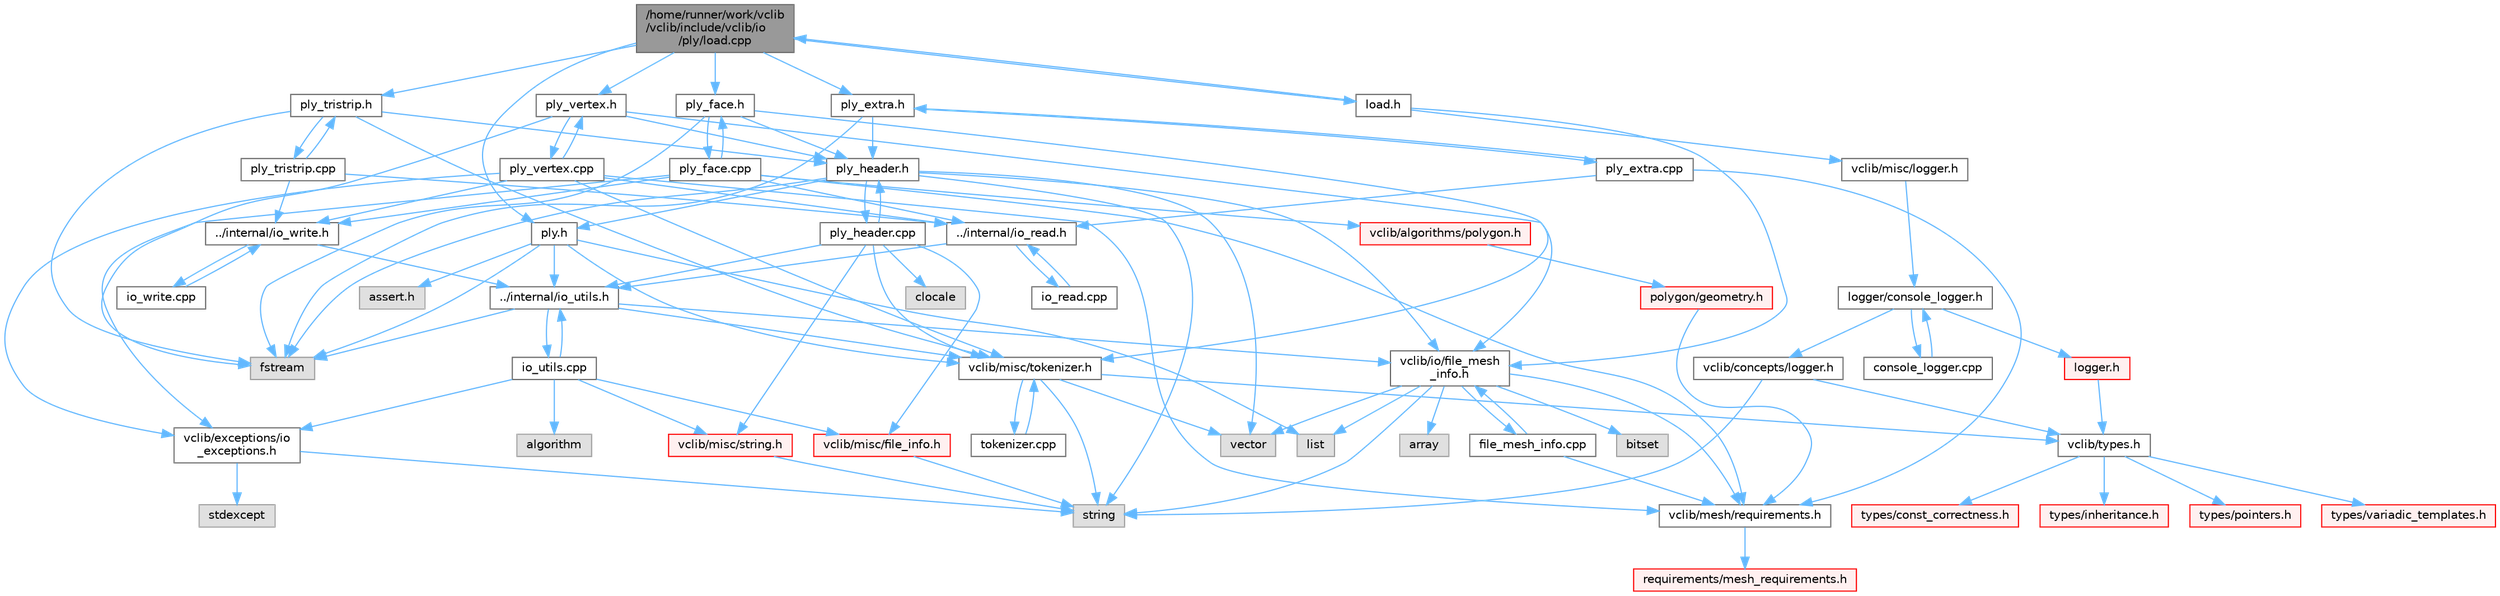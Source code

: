 digraph "/home/runner/work/vclib/vclib/include/vclib/io/ply/load.cpp"
{
 // LATEX_PDF_SIZE
  bgcolor="transparent";
  edge [fontname=Helvetica,fontsize=10,labelfontname=Helvetica,labelfontsize=10];
  node [fontname=Helvetica,fontsize=10,shape=box,height=0.2,width=0.4];
  Node1 [label="/home/runner/work/vclib\l/vclib/include/vclib/io\l/ply/load.cpp",height=0.2,width=0.4,color="gray40", fillcolor="grey60", style="filled", fontcolor="black",tooltip=" "];
  Node1 -> Node2 [color="steelblue1",style="solid"];
  Node2 [label="load.h",height=0.2,width=0.4,color="grey40", fillcolor="white", style="filled",URL="$ply_2load_8h.html",tooltip=" "];
  Node2 -> Node3 [color="steelblue1",style="solid"];
  Node3 [label="vclib/io/file_mesh\l_info.h",height=0.2,width=0.4,color="grey40", fillcolor="white", style="filled",URL="$file__mesh__info_8h.html",tooltip=" "];
  Node3 -> Node4 [color="steelblue1",style="solid"];
  Node4 [label="array",height=0.2,width=0.4,color="grey60", fillcolor="#E0E0E0", style="filled",tooltip=" "];
  Node3 -> Node5 [color="steelblue1",style="solid"];
  Node5 [label="list",height=0.2,width=0.4,color="grey60", fillcolor="#E0E0E0", style="filled",tooltip=" "];
  Node3 -> Node6 [color="steelblue1",style="solid"];
  Node6 [label="string",height=0.2,width=0.4,color="grey60", fillcolor="#E0E0E0", style="filled",tooltip=" "];
  Node3 -> Node7 [color="steelblue1",style="solid"];
  Node7 [label="vector",height=0.2,width=0.4,color="grey60", fillcolor="#E0E0E0", style="filled",tooltip=" "];
  Node3 -> Node8 [color="steelblue1",style="solid"];
  Node8 [label="bitset",height=0.2,width=0.4,color="grey60", fillcolor="#E0E0E0", style="filled",tooltip=" "];
  Node3 -> Node9 [color="steelblue1",style="solid"];
  Node9 [label="vclib/mesh/requirements.h",height=0.2,width=0.4,color="grey40", fillcolor="white", style="filled",URL="$requirements_8h.html",tooltip=" "];
  Node9 -> Node10 [color="steelblue1",style="solid"];
  Node10 [label="requirements/mesh_requirements.h",height=0.2,width=0.4,color="red", fillcolor="#FFF0F0", style="filled",URL="$mesh__requirements_8h.html",tooltip=" "];
  Node3 -> Node183 [color="steelblue1",style="solid"];
  Node183 [label="file_mesh_info.cpp",height=0.2,width=0.4,color="grey40", fillcolor="white", style="filled",URL="$file__mesh__info_8cpp.html",tooltip=" "];
  Node183 -> Node3 [color="steelblue1",style="solid"];
  Node183 -> Node9 [color="steelblue1",style="solid"];
  Node2 -> Node184 [color="steelblue1",style="solid"];
  Node184 [label="vclib/misc/logger.h",height=0.2,width=0.4,color="grey40", fillcolor="white", style="filled",URL="$misc_2logger_8h.html",tooltip=" "];
  Node184 -> Node185 [color="steelblue1",style="solid"];
  Node185 [label="logger/console_logger.h",height=0.2,width=0.4,color="grey40", fillcolor="white", style="filled",URL="$console__logger_8h.html",tooltip=" "];
  Node185 -> Node186 [color="steelblue1",style="solid"];
  Node186 [label="logger.h",height=0.2,width=0.4,color="red", fillcolor="#FFF0F0", style="filled",URL="$misc_2logger_2logger_8h.html",tooltip=" "];
  Node186 -> Node16 [color="steelblue1",style="solid"];
  Node16 [label="vclib/types.h",height=0.2,width=0.4,color="grey40", fillcolor="white", style="filled",URL="$types_8h.html",tooltip=" "];
  Node16 -> Node17 [color="steelblue1",style="solid"];
  Node17 [label="types/const_correctness.h",height=0.2,width=0.4,color="red", fillcolor="#FFF0F0", style="filled",URL="$types_2const__correctness_8h.html",tooltip=" "];
  Node16 -> Node19 [color="steelblue1",style="solid"];
  Node19 [label="types/inheritance.h",height=0.2,width=0.4,color="red", fillcolor="#FFF0F0", style="filled",URL="$inheritance_8h.html",tooltip=" "];
  Node16 -> Node20 [color="steelblue1",style="solid"];
  Node20 [label="types/pointers.h",height=0.2,width=0.4,color="red", fillcolor="#FFF0F0", style="filled",URL="$types_2pointers_8h.html",tooltip=" "];
  Node16 -> Node21 [color="steelblue1",style="solid"];
  Node21 [label="types/variadic_templates.h",height=0.2,width=0.4,color="red", fillcolor="#FFF0F0", style="filled",URL="$variadic__templates_8h.html",tooltip=" "];
  Node185 -> Node197 [color="steelblue1",style="solid"];
  Node197 [label="vclib/concepts/logger.h",height=0.2,width=0.4,color="grey40", fillcolor="white", style="filled",URL="$concepts_2logger_8h.html",tooltip=" "];
  Node197 -> Node6 [color="steelblue1",style="solid"];
  Node197 -> Node16 [color="steelblue1",style="solid"];
  Node185 -> Node198 [color="steelblue1",style="solid"];
  Node198 [label="console_logger.cpp",height=0.2,width=0.4,color="grey40", fillcolor="white", style="filled",URL="$console__logger_8cpp.html",tooltip=" "];
  Node198 -> Node185 [color="steelblue1",style="solid"];
  Node2 -> Node1 [color="steelblue1",style="solid"];
  Node1 -> Node199 [color="steelblue1",style="solid"];
  Node199 [label="ply.h",height=0.2,width=0.4,color="grey40", fillcolor="white", style="filled",URL="$ply_8h.html",tooltip=" "];
  Node199 -> Node23 [color="steelblue1",style="solid"];
  Node23 [label="assert.h",height=0.2,width=0.4,color="grey60", fillcolor="#E0E0E0", style="filled",tooltip=" "];
  Node199 -> Node200 [color="steelblue1",style="solid"];
  Node200 [label="fstream",height=0.2,width=0.4,color="grey60", fillcolor="#E0E0E0", style="filled",tooltip=" "];
  Node199 -> Node5 [color="steelblue1",style="solid"];
  Node199 -> Node201 [color="steelblue1",style="solid"];
  Node201 [label="vclib/misc/tokenizer.h",height=0.2,width=0.4,color="grey40", fillcolor="white", style="filled",URL="$tokenizer_8h.html",tooltip=" "];
  Node201 -> Node6 [color="steelblue1",style="solid"];
  Node201 -> Node7 [color="steelblue1",style="solid"];
  Node201 -> Node16 [color="steelblue1",style="solid"];
  Node201 -> Node202 [color="steelblue1",style="solid"];
  Node202 [label="tokenizer.cpp",height=0.2,width=0.4,color="grey40", fillcolor="white", style="filled",URL="$tokenizer_8cpp.html",tooltip=" "];
  Node202 -> Node201 [color="steelblue1",style="solid"];
  Node199 -> Node203 [color="steelblue1",style="solid"];
  Node203 [label="../internal/io_utils.h",height=0.2,width=0.4,color="grey40", fillcolor="white", style="filled",URL="$io__utils_8h.html",tooltip=" "];
  Node203 -> Node200 [color="steelblue1",style="solid"];
  Node203 -> Node3 [color="steelblue1",style="solid"];
  Node203 -> Node201 [color="steelblue1",style="solid"];
  Node203 -> Node204 [color="steelblue1",style="solid"];
  Node204 [label="io_utils.cpp",height=0.2,width=0.4,color="grey40", fillcolor="white", style="filled",URL="$io__utils_8cpp.html",tooltip=" "];
  Node204 -> Node203 [color="steelblue1",style="solid"];
  Node204 -> Node97 [color="steelblue1",style="solid"];
  Node97 [label="algorithm",height=0.2,width=0.4,color="grey60", fillcolor="#E0E0E0", style="filled",tooltip=" "];
  Node204 -> Node205 [color="steelblue1",style="solid"];
  Node205 [label="vclib/exceptions/io\l_exceptions.h",height=0.2,width=0.4,color="grey40", fillcolor="white", style="filled",URL="$io__exceptions_8h.html",tooltip=" "];
  Node205 -> Node80 [color="steelblue1",style="solid"];
  Node80 [label="stdexcept",height=0.2,width=0.4,color="grey60", fillcolor="#E0E0E0", style="filled",tooltip=" "];
  Node205 -> Node6 [color="steelblue1",style="solid"];
  Node204 -> Node206 [color="steelblue1",style="solid"];
  Node206 [label="vclib/misc/file_info.h",height=0.2,width=0.4,color="red", fillcolor="#FFF0F0", style="filled",URL="$file__info_8h.html",tooltip=" "];
  Node206 -> Node6 [color="steelblue1",style="solid"];
  Node204 -> Node209 [color="steelblue1",style="solid"];
  Node209 [label="vclib/misc/string.h",height=0.2,width=0.4,color="red", fillcolor="#FFF0F0", style="filled",URL="$string_8h.html",tooltip=" "];
  Node209 -> Node6 [color="steelblue1",style="solid"];
  Node1 -> Node212 [color="steelblue1",style="solid"];
  Node212 [label="ply_vertex.h",height=0.2,width=0.4,color="grey40", fillcolor="white", style="filled",URL="$ply__vertex_8h.html",tooltip=" "];
  Node212 -> Node3 [color="steelblue1",style="solid"];
  Node212 -> Node213 [color="steelblue1",style="solid"];
  Node213 [label="ply_header.h",height=0.2,width=0.4,color="grey40", fillcolor="white", style="filled",URL="$ply__header_8h.html",tooltip=" "];
  Node213 -> Node7 [color="steelblue1",style="solid"];
  Node213 -> Node6 [color="steelblue1",style="solid"];
  Node213 -> Node200 [color="steelblue1",style="solid"];
  Node213 -> Node3 [color="steelblue1",style="solid"];
  Node213 -> Node199 [color="steelblue1",style="solid"];
  Node213 -> Node214 [color="steelblue1",style="solid"];
  Node214 [label="ply_header.cpp",height=0.2,width=0.4,color="grey40", fillcolor="white", style="filled",URL="$ply__header_8cpp.html",tooltip=" "];
  Node214 -> Node213 [color="steelblue1",style="solid"];
  Node214 -> Node215 [color="steelblue1",style="solid"];
  Node215 [label="clocale",height=0.2,width=0.4,color="grey60", fillcolor="#E0E0E0", style="filled",tooltip=" "];
  Node214 -> Node206 [color="steelblue1",style="solid"];
  Node214 -> Node209 [color="steelblue1",style="solid"];
  Node214 -> Node201 [color="steelblue1",style="solid"];
  Node214 -> Node203 [color="steelblue1",style="solid"];
  Node212 -> Node200 [color="steelblue1",style="solid"];
  Node212 -> Node216 [color="steelblue1",style="solid"];
  Node216 [label="ply_vertex.cpp",height=0.2,width=0.4,color="grey40", fillcolor="white", style="filled",URL="$ply__vertex_8cpp.html",tooltip=" "];
  Node216 -> Node212 [color="steelblue1",style="solid"];
  Node216 -> Node201 [color="steelblue1",style="solid"];
  Node216 -> Node9 [color="steelblue1",style="solid"];
  Node216 -> Node205 [color="steelblue1",style="solid"];
  Node216 -> Node217 [color="steelblue1",style="solid"];
  Node217 [label="../internal/io_read.h",height=0.2,width=0.4,color="grey40", fillcolor="white", style="filled",URL="$io__read_8h.html",tooltip=" "];
  Node217 -> Node203 [color="steelblue1",style="solid"];
  Node217 -> Node218 [color="steelblue1",style="solid"];
  Node218 [label="io_read.cpp",height=0.2,width=0.4,color="grey40", fillcolor="white", style="filled",URL="$io__read_8cpp.html",tooltip=" "];
  Node218 -> Node217 [color="steelblue1",style="solid"];
  Node216 -> Node219 [color="steelblue1",style="solid"];
  Node219 [label="../internal/io_write.h",height=0.2,width=0.4,color="grey40", fillcolor="white", style="filled",URL="$io__write_8h.html",tooltip=" "];
  Node219 -> Node203 [color="steelblue1",style="solid"];
  Node219 -> Node220 [color="steelblue1",style="solid"];
  Node220 [label="io_write.cpp",height=0.2,width=0.4,color="grey40", fillcolor="white", style="filled",URL="$io__write_8cpp.html",tooltip=" "];
  Node220 -> Node219 [color="steelblue1",style="solid"];
  Node1 -> Node221 [color="steelblue1",style="solid"];
  Node221 [label="ply_face.h",height=0.2,width=0.4,color="grey40", fillcolor="white", style="filled",URL="$ply__face_8h.html",tooltip=" "];
  Node221 -> Node200 [color="steelblue1",style="solid"];
  Node221 -> Node201 [color="steelblue1",style="solid"];
  Node221 -> Node213 [color="steelblue1",style="solid"];
  Node221 -> Node222 [color="steelblue1",style="solid"];
  Node222 [label="ply_face.cpp",height=0.2,width=0.4,color="grey40", fillcolor="white", style="filled",URL="$ply__face_8cpp.html",tooltip=" "];
  Node222 -> Node221 [color="steelblue1",style="solid"];
  Node222 -> Node223 [color="steelblue1",style="solid"];
  Node223 [label="vclib/algorithms/polygon.h",height=0.2,width=0.4,color="red", fillcolor="#FFF0F0", style="filled",URL="$algorithms_2polygon_8h.html",tooltip=" "];
  Node223 -> Node224 [color="steelblue1",style="solid"];
  Node224 [label="polygon/geometry.h",height=0.2,width=0.4,color="red", fillcolor="#FFF0F0", style="filled",URL="$geometry_8h.html",tooltip=" "];
  Node224 -> Node9 [color="steelblue1",style="solid"];
  Node222 -> Node205 [color="steelblue1",style="solid"];
  Node222 -> Node9 [color="steelblue1",style="solid"];
  Node222 -> Node217 [color="steelblue1",style="solid"];
  Node222 -> Node219 [color="steelblue1",style="solid"];
  Node1 -> Node270 [color="steelblue1",style="solid"];
  Node270 [label="ply_tristrip.h",height=0.2,width=0.4,color="grey40", fillcolor="white", style="filled",URL="$ply__tristrip_8h.html",tooltip=" "];
  Node270 -> Node213 [color="steelblue1",style="solid"];
  Node270 -> Node200 [color="steelblue1",style="solid"];
  Node270 -> Node201 [color="steelblue1",style="solid"];
  Node270 -> Node271 [color="steelblue1",style="solid"];
  Node271 [label="ply_tristrip.cpp",height=0.2,width=0.4,color="grey40", fillcolor="white", style="filled",URL="$ply__tristrip_8cpp.html",tooltip=" "];
  Node271 -> Node270 [color="steelblue1",style="solid"];
  Node271 -> Node217 [color="steelblue1",style="solid"];
  Node271 -> Node219 [color="steelblue1",style="solid"];
  Node1 -> Node272 [color="steelblue1",style="solid"];
  Node272 [label="ply_extra.h",height=0.2,width=0.4,color="grey40", fillcolor="white", style="filled",URL="$ply__extra_8h.html",tooltip=" "];
  Node272 -> Node213 [color="steelblue1",style="solid"];
  Node272 -> Node200 [color="steelblue1",style="solid"];
  Node272 -> Node273 [color="steelblue1",style="solid"];
  Node273 [label="ply_extra.cpp",height=0.2,width=0.4,color="grey40", fillcolor="white", style="filled",URL="$ply__extra_8cpp.html",tooltip=" "];
  Node273 -> Node272 [color="steelblue1",style="solid"];
  Node273 -> Node217 [color="steelblue1",style="solid"];
  Node273 -> Node9 [color="steelblue1",style="solid"];
}
